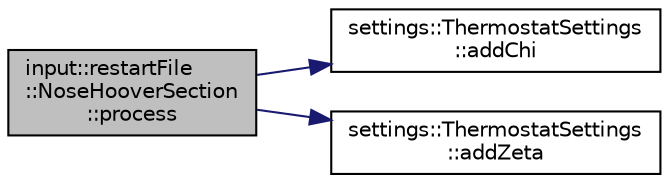 digraph "input::restartFile::NoseHooverSection::process"
{
 // LATEX_PDF_SIZE
  edge [fontname="Helvetica",fontsize="10",labelfontname="Helvetica",labelfontsize="10"];
  node [fontname="Helvetica",fontsize="10",shape=record];
  rankdir="LR";
  Node1 [label="input::restartFile\l::NoseHooverSection\l::process",height=0.2,width=0.4,color="black", fillcolor="grey75", style="filled", fontcolor="black",tooltip="checks the number of arguments in the line"];
  Node1 -> Node2 [color="midnightblue",fontsize="10",style="solid",fontname="Helvetica"];
  Node2 [label="settings::ThermostatSettings\l::addChi",height=0.2,width=0.4,color="black", fillcolor="white", style="filled",URL="$classsettings_1_1ThermostatSettings.html#ad1656b0c392ad5dc6faaec08a37adb30",tooltip=" "];
  Node1 -> Node3 [color="midnightblue",fontsize="10",style="solid",fontname="Helvetica"];
  Node3 [label="settings::ThermostatSettings\l::addZeta",height=0.2,width=0.4,color="black", fillcolor="white", style="filled",URL="$classsettings_1_1ThermostatSettings.html#a78f69b53edd5560e1af64caa9317fbb9",tooltip=" "];
}

